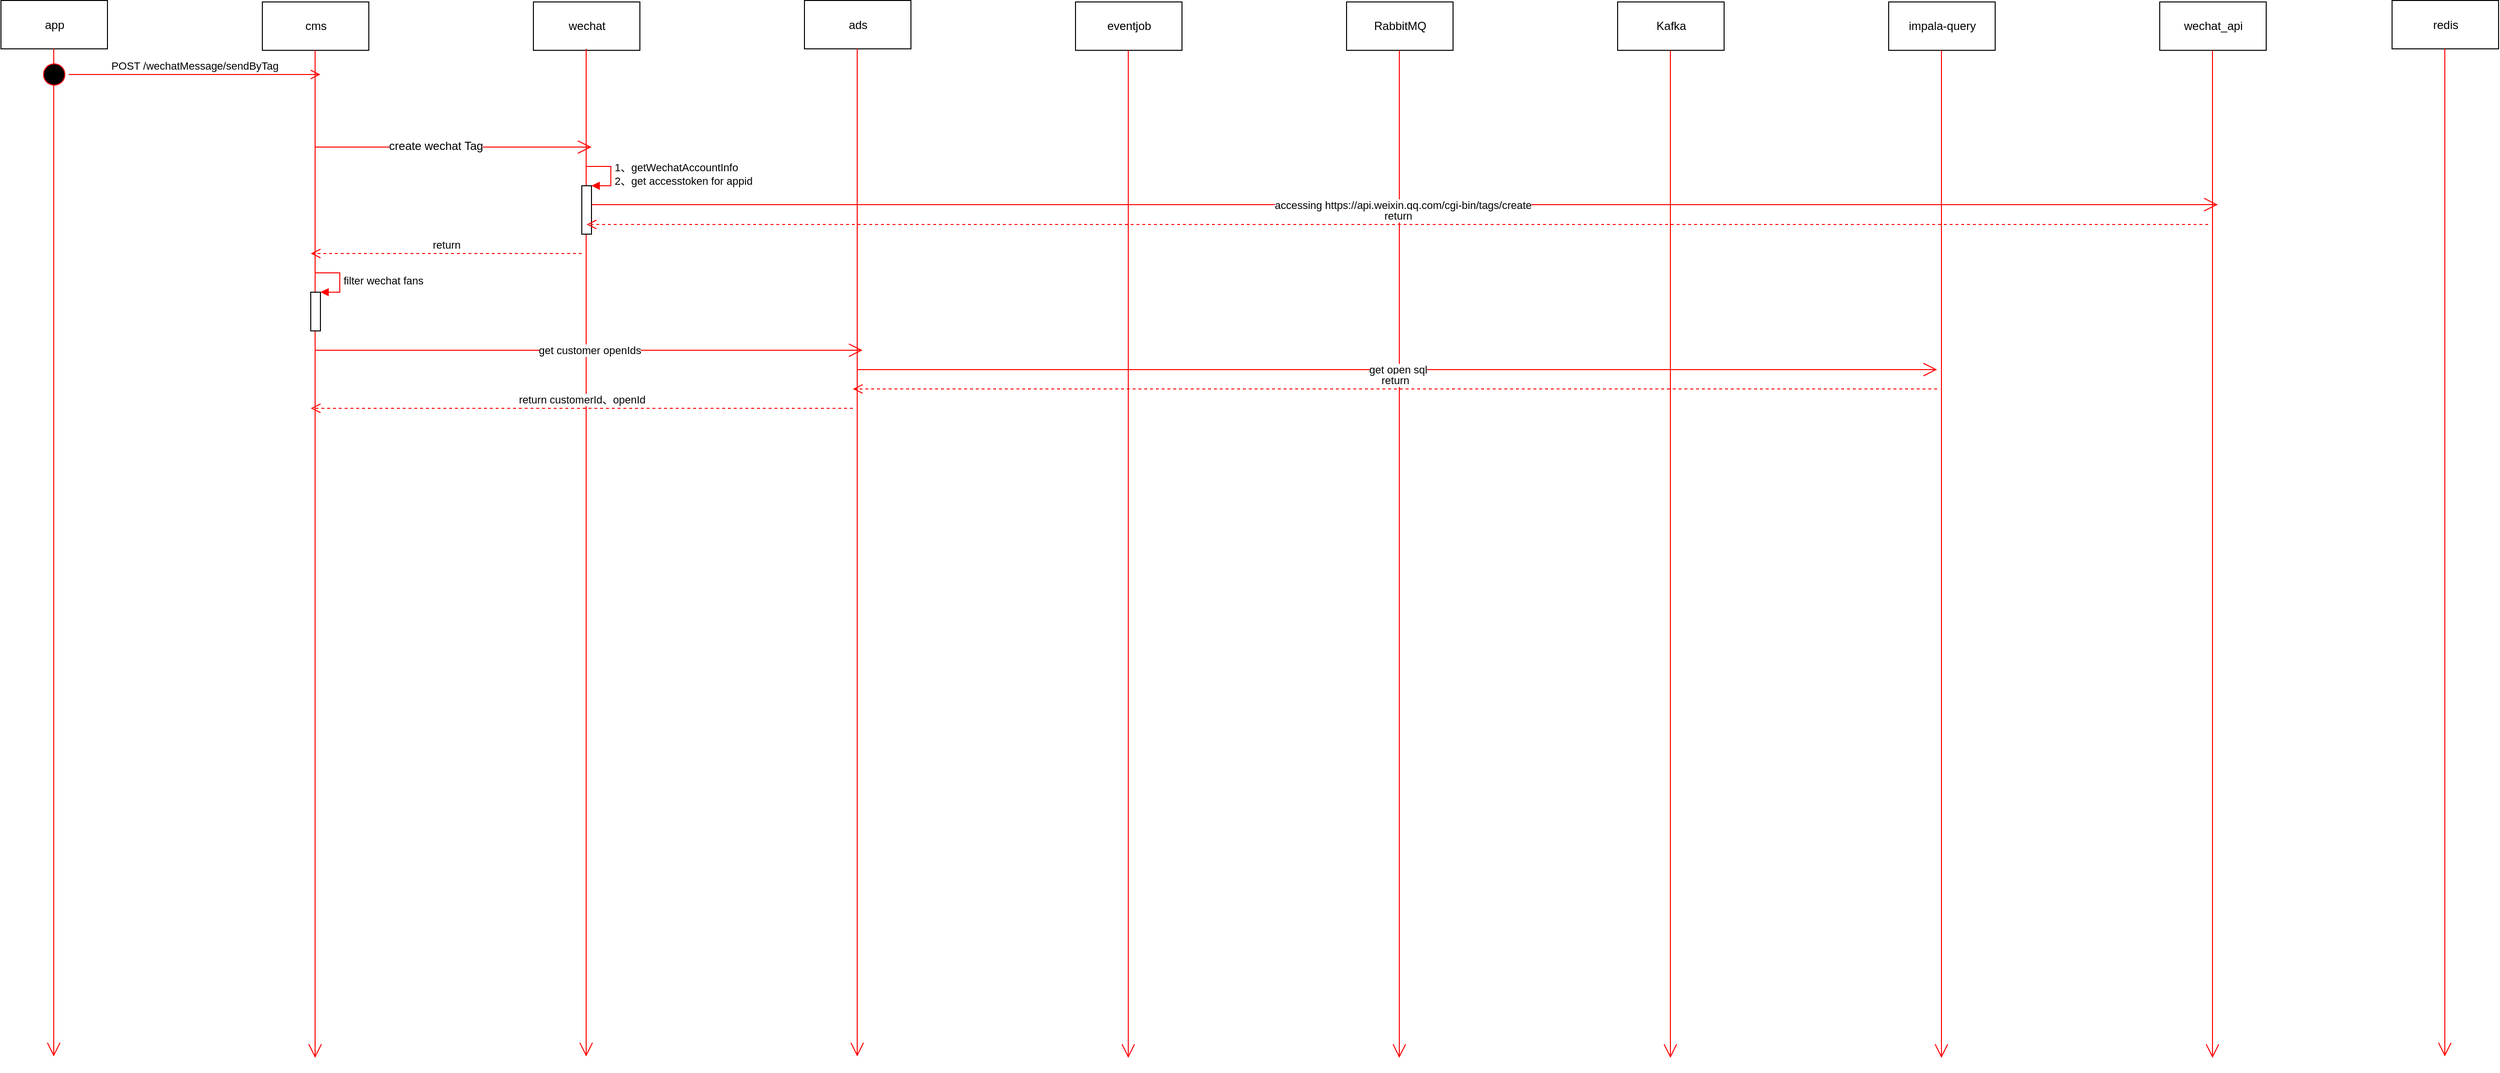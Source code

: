 <mxfile version="10.8.0" type="github"><diagram id="kld86gacnCC5mHnW3oDl" name="Page-1"><mxGraphModel dx="2158" dy="731" grid="1" gridSize="10" guides="1" tooltips="1" connect="1" arrows="1" fold="1" page="1" pageScale="1" pageWidth="827" pageHeight="1169" math="0" shadow="0"><root><mxCell id="0"/><mxCell id="1" parent="0"/><mxCell id="31YIuGjKy6aS0G4yxsBq-1" value="cms" style="html=1;" parent="1" vertex="1"><mxGeometry x="40" y="40" width="110" height="50" as="geometry"/></mxCell><mxCell id="31YIuGjKy6aS0G4yxsBq-2" value="" style="endArrow=open;endFill=1;endSize=12;html=1;strokeColor=#FF0000;" parent="1" edge="1"><mxGeometry width="160" relative="1" as="geometry"><mxPoint x="94.5" y="90" as="sourcePoint"/><mxPoint x="94.5" y="1131.333" as="targetPoint"/></mxGeometry></mxCell><mxCell id="31YIuGjKy6aS0G4yxsBq-3" value="wechat" style="html=1;" parent="1" vertex="1"><mxGeometry x="320" y="40" width="110" height="50" as="geometry"/></mxCell><mxCell id="31YIuGjKy6aS0G4yxsBq-4" value="" style="endArrow=open;endFill=1;endSize=12;html=1;strokeColor=#FF0000;" parent="1" edge="1"><mxGeometry width="160" relative="1" as="geometry"><mxPoint x="374.5" y="88.5" as="sourcePoint"/><mxPoint x="374.5" y="1129.833" as="targetPoint"/></mxGeometry></mxCell><mxCell id="31YIuGjKy6aS0G4yxsBq-5" value="ads" style="html=1;" parent="1" vertex="1"><mxGeometry x="600" y="38.5" width="110" height="50" as="geometry"/></mxCell><mxCell id="31YIuGjKy6aS0G4yxsBq-6" value="" style="endArrow=open;endFill=1;endSize=12;html=1;strokeColor=#FF0000;" parent="1" edge="1"><mxGeometry width="160" relative="1" as="geometry"><mxPoint x="654.5" y="88.5" as="sourcePoint"/><mxPoint x="654.5" y="1129.833" as="targetPoint"/></mxGeometry></mxCell><mxCell id="31YIuGjKy6aS0G4yxsBq-7" value="eventjob" style="html=1;" parent="1" vertex="1"><mxGeometry x="880" y="40" width="110" height="50" as="geometry"/></mxCell><mxCell id="31YIuGjKy6aS0G4yxsBq-8" value="" style="endArrow=open;endFill=1;endSize=12;html=1;strokeColor=#FF0000;" parent="1" edge="1"><mxGeometry width="160" relative="1" as="geometry"><mxPoint x="934.5" y="90" as="sourcePoint"/><mxPoint x="934.5" y="1131.333" as="targetPoint"/></mxGeometry></mxCell><mxCell id="31YIuGjKy6aS0G4yxsBq-9" value="RabbitMQ" style="html=1;" parent="1" vertex="1"><mxGeometry x="1160" y="40" width="110" height="50" as="geometry"/></mxCell><mxCell id="31YIuGjKy6aS0G4yxsBq-10" value="" style="endArrow=open;endFill=1;endSize=12;html=1;strokeColor=#FF0000;" parent="1" edge="1"><mxGeometry width="160" relative="1" as="geometry"><mxPoint x="1214.5" y="90" as="sourcePoint"/><mxPoint x="1214.5" y="1131.333" as="targetPoint"/></mxGeometry></mxCell><mxCell id="31YIuGjKy6aS0G4yxsBq-11" value="Kafka" style="html=1;" parent="1" vertex="1"><mxGeometry x="1440" y="40" width="110" height="50" as="geometry"/></mxCell><mxCell id="31YIuGjKy6aS0G4yxsBq-12" value="" style="endArrow=open;endFill=1;endSize=12;html=1;strokeColor=#FF0000;" parent="1" edge="1"><mxGeometry width="160" relative="1" as="geometry"><mxPoint x="1494.5" y="90" as="sourcePoint"/><mxPoint x="1494.5" y="1131.333" as="targetPoint"/></mxGeometry></mxCell><mxCell id="FS5D8sme2POOOL8eFFUt-1" value="impala-query" style="html=1;" vertex="1" parent="1"><mxGeometry x="1720" y="40" width="110" height="50" as="geometry"/></mxCell><mxCell id="FS5D8sme2POOOL8eFFUt-2" value="" style="endArrow=open;endFill=1;endSize=12;html=1;strokeColor=#FF0000;" edge="1" parent="1"><mxGeometry width="160" relative="1" as="geometry"><mxPoint x="1774.5" y="90" as="sourcePoint"/><mxPoint x="1774.5" y="1131.333" as="targetPoint"/></mxGeometry></mxCell><mxCell id="FS5D8sme2POOOL8eFFUt-9" value="" style="endArrow=open;endFill=1;endSize=12;html=1;strokeColor=#FF0000;" edge="1" parent="1"><mxGeometry width="160" relative="1" as="geometry"><mxPoint x="95" y="190" as="sourcePoint"/><mxPoint x="380" y="190" as="targetPoint"/></mxGeometry></mxCell><mxCell id="FS5D8sme2POOOL8eFFUt-10" value="&lt;span&gt;create wechat Tag&lt;/span&gt;" style="text;html=1;resizable=0;points=[];align=center;verticalAlign=middle;labelBackgroundColor=#ffffff;" vertex="1" connectable="0" parent="FS5D8sme2POOOL8eFFUt-9"><mxGeometry x="-0.13" y="1" relative="1" as="geometry"><mxPoint as="offset"/></mxGeometry></mxCell><mxCell id="FS5D8sme2POOOL8eFFUt-11" value="wechat_api" style="html=1;" vertex="1" parent="1"><mxGeometry x="2000" y="40" width="110" height="50" as="geometry"/></mxCell><mxCell id="FS5D8sme2POOOL8eFFUt-12" value="" style="endArrow=open;endFill=1;endSize=12;html=1;strokeColor=#FF0000;" edge="1" parent="1"><mxGeometry width="160" relative="1" as="geometry"><mxPoint x="2054.5" y="90" as="sourcePoint"/><mxPoint x="2054.5" y="1131.333" as="targetPoint"/></mxGeometry></mxCell><mxCell id="FS5D8sme2POOOL8eFFUt-13" value="&lt;span&gt;accessing https://api.weixin.qq.com/cgi-bin/tags/create&lt;/span&gt;" style="endArrow=open;endFill=1;endSize=12;html=1;strokeColor=#FF0000;" edge="1" parent="1"><mxGeometry width="160" relative="1" as="geometry"><mxPoint x="375" y="249.5" as="sourcePoint"/><mxPoint x="2060" y="249.5" as="targetPoint"/></mxGeometry></mxCell><mxCell id="FS5D8sme2POOOL8eFFUt-14" value="" style="html=1;points=[];perimeter=orthogonalPerimeter;" vertex="1" parent="1"><mxGeometry x="370" y="230" width="10" height="50" as="geometry"/></mxCell><mxCell id="FS5D8sme2POOOL8eFFUt-15" value="1、&lt;span&gt;getWechatAccountInfo&lt;/span&gt;&lt;br&gt;2、get accesstoken for appid" style="edgeStyle=orthogonalEdgeStyle;html=1;align=left;spacingLeft=2;endArrow=block;rounded=0;entryX=1;entryY=0;strokeColor=#FF0000;" edge="1" target="FS5D8sme2POOOL8eFFUt-14" parent="1"><mxGeometry relative="1" as="geometry"><mxPoint x="375" y="210" as="sourcePoint"/><Array as="points"><mxPoint x="400" y="210"/></Array></mxGeometry></mxCell><mxCell id="FS5D8sme2POOOL8eFFUt-17" value="return" style="html=1;verticalAlign=bottom;endArrow=open;dashed=1;endSize=8;strokeColor=#FF0000;" edge="1" parent="1"><mxGeometry relative="1" as="geometry"><mxPoint x="2050" y="270" as="sourcePoint"/><mxPoint x="375" y="270" as="targetPoint"/><Array as="points"><mxPoint x="430" y="270"/></Array></mxGeometry></mxCell><mxCell id="FS5D8sme2POOOL8eFFUt-18" value="return" style="html=1;verticalAlign=bottom;endArrow=open;dashed=1;endSize=8;strokeColor=#FF0000;" edge="1" parent="1"><mxGeometry relative="1" as="geometry"><mxPoint x="370" y="300" as="sourcePoint"/><mxPoint x="90" y="300" as="targetPoint"/></mxGeometry></mxCell><mxCell id="FS5D8sme2POOOL8eFFUt-19" value="app" style="html=1;" vertex="1" parent="1"><mxGeometry x="-230" y="38.5" width="110" height="50" as="geometry"/></mxCell><mxCell id="FS5D8sme2POOOL8eFFUt-20" value="" style="endArrow=open;endFill=1;endSize=12;html=1;strokeColor=#FF0000;" edge="1" parent="1"><mxGeometry width="160" relative="1" as="geometry"><mxPoint x="-175.5" y="88.5" as="sourcePoint"/><mxPoint x="-175.5" y="1129.833" as="targetPoint"/></mxGeometry></mxCell><mxCell id="FS5D8sme2POOOL8eFFUt-25" value="" style="ellipse;html=1;shape=startState;fillColor=#000000;strokeColor=#ff0000;" vertex="1" parent="1"><mxGeometry x="-190" y="100" width="30" height="30" as="geometry"/></mxCell><mxCell id="FS5D8sme2POOOL8eFFUt-26" value="&lt;span&gt;POST /wechatMessage/sendByTag&lt;/span&gt;" style="edgeStyle=orthogonalEdgeStyle;html=1;verticalAlign=bottom;endArrow=open;endSize=8;strokeColor=#ff0000;" edge="1" source="FS5D8sme2POOOL8eFFUt-25" parent="1"><mxGeometry relative="1" as="geometry"><mxPoint x="100" y="115" as="targetPoint"/><Array as="points"><mxPoint x="-150" y="115"/><mxPoint x="-150" y="115"/></Array></mxGeometry></mxCell><mxCell id="FS5D8sme2POOOL8eFFUt-29" value="" style="html=1;points=[];perimeter=orthogonalPerimeter;" vertex="1" parent="1"><mxGeometry x="90" y="340" width="10" height="40" as="geometry"/></mxCell><mxCell id="FS5D8sme2POOOL8eFFUt-30" value="filter wechat fans" style="edgeStyle=orthogonalEdgeStyle;html=1;align=left;spacingLeft=2;endArrow=block;rounded=0;entryX=1;entryY=0;strokeColor=#FF0000;" edge="1" target="FS5D8sme2POOOL8eFFUt-29" parent="1"><mxGeometry relative="1" as="geometry"><mxPoint x="95" y="320" as="sourcePoint"/><Array as="points"><mxPoint x="120" y="320"/></Array></mxGeometry></mxCell><mxCell id="FS5D8sme2POOOL8eFFUt-31" value="get customer openIds" style="endArrow=open;endFill=1;endSize=12;html=1;strokeColor=#FF0000;" edge="1" parent="1"><mxGeometry width="160" relative="1" as="geometry"><mxPoint x="95" y="400" as="sourcePoint"/><mxPoint x="660" y="400" as="targetPoint"/></mxGeometry></mxCell><mxCell id="FS5D8sme2POOOL8eFFUt-33" value="redis" style="html=1;" vertex="1" parent="1"><mxGeometry x="2240" y="38.5" width="110" height="50" as="geometry"/></mxCell><mxCell id="FS5D8sme2POOOL8eFFUt-34" value="" style="endArrow=open;endFill=1;endSize=12;html=1;strokeColor=#FF0000;" edge="1" parent="1"><mxGeometry width="160" relative="1" as="geometry"><mxPoint x="2294.5" y="88.5" as="sourcePoint"/><mxPoint x="2294.5" y="1129.833" as="targetPoint"/></mxGeometry></mxCell><mxCell id="FS5D8sme2POOOL8eFFUt-38" value="get open sql" style="endArrow=open;endFill=1;endSize=12;html=1;strokeColor=#FF0000;" edge="1" parent="1"><mxGeometry width="160" relative="1" as="geometry"><mxPoint x="655" y="420" as="sourcePoint"/><mxPoint x="1770" y="420" as="targetPoint"/></mxGeometry></mxCell><mxCell id="FS5D8sme2POOOL8eFFUt-39" value="return" style="html=1;verticalAlign=bottom;endArrow=open;dashed=1;endSize=8;strokeColor=#FF0000;" edge="1" parent="1"><mxGeometry relative="1" as="geometry"><mxPoint x="1770" y="440" as="sourcePoint"/><mxPoint x="650" y="440" as="targetPoint"/></mxGeometry></mxCell><mxCell id="FS5D8sme2POOOL8eFFUt-40" value="return customerId、openId" style="html=1;verticalAlign=bottom;endArrow=open;dashed=1;endSize=8;strokeColor=#FF0000;" edge="1" parent="1"><mxGeometry relative="1" as="geometry"><mxPoint x="650" y="460" as="sourcePoint"/><mxPoint x="90" y="460" as="targetPoint"/></mxGeometry></mxCell></root></mxGraphModel></diagram></mxfile>